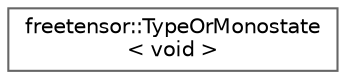 digraph "Graphical Class Hierarchy"
{
 // LATEX_PDF_SIZE
  bgcolor="transparent";
  edge [fontname=Helvetica,fontsize=10,labelfontname=Helvetica,labelfontsize=10];
  node [fontname=Helvetica,fontsize=10,shape=box,height=0.2,width=0.4];
  rankdir="LR";
  Node0 [label="freetensor::TypeOrMonostate\l\< void \>",height=0.2,width=0.4,color="grey40", fillcolor="white", style="filled",URL="$structfreetensor_1_1TypeOrMonostate_3_01void_01_4.html",tooltip=" "];
}
